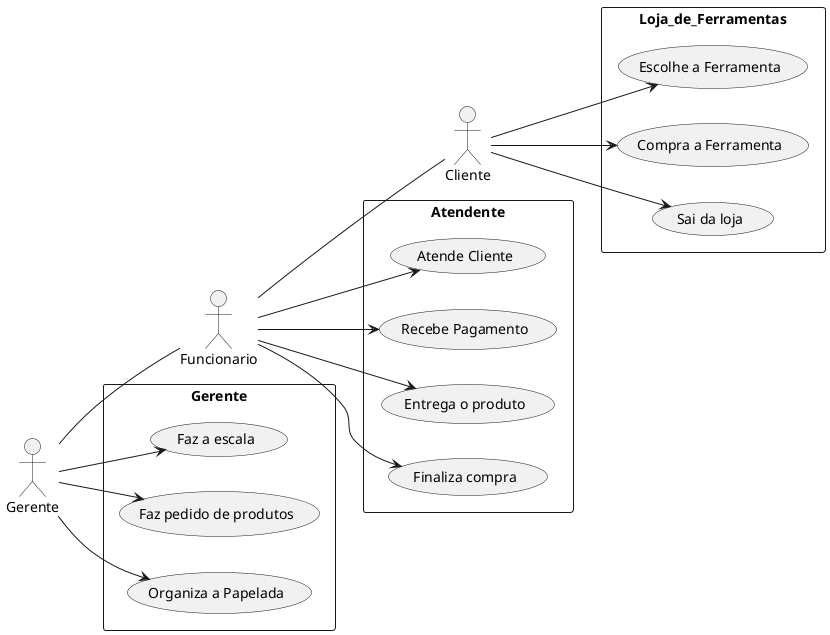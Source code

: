 @startuml casodeUso
    left to right direction

    actor "Cliente" as Cl
    rectangle Loja_de_Ferramentas {
        usecase "Escolhe a Ferramenta" as UC1
        usecase "Compra a Ferramenta" as UC2
        usecase "Sai da loja" as UC3
    }

    Cl --> UC1
    Cl --> UC2
    Cl --> UC3

    actor "Funcionario" as Fc
    rectangle Atendente {
        usecase "Atende Cliente" as UF1
        usecase "Recebe Pagamento" as UF2
        usecase "Entrega o produto" as UF3
        usecase "Finaliza compra" as UF4

    }

    Fc --> UF1
    Fc --> UF2
    Fc --> UF3
    Fc --> UF4
    Fc -- Cl

    actor "Gerente" as Gv
    rectangle Gerente {
        usecase "Faz a escala" as UG1
        usecase "Faz pedido de produtos" as UG2
        usecase "Organiza a Papelada" as UG3

        Gv --> UG1
        Gv --> UG2
        Gv --> UG3
        Gv -- Fc

    }

@enduml